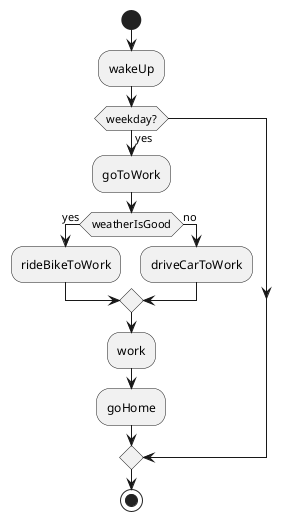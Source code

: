 @startuml
start
:wakeUp;

if (weekday?) then (yes)
  :goToWork;

      if (weatherIsGood) then (yes)
        :rideBikeToWork;
  else (no)
    :driveCarToWork;
endif

:work;
:goHome;

endif

stop
@enduml
